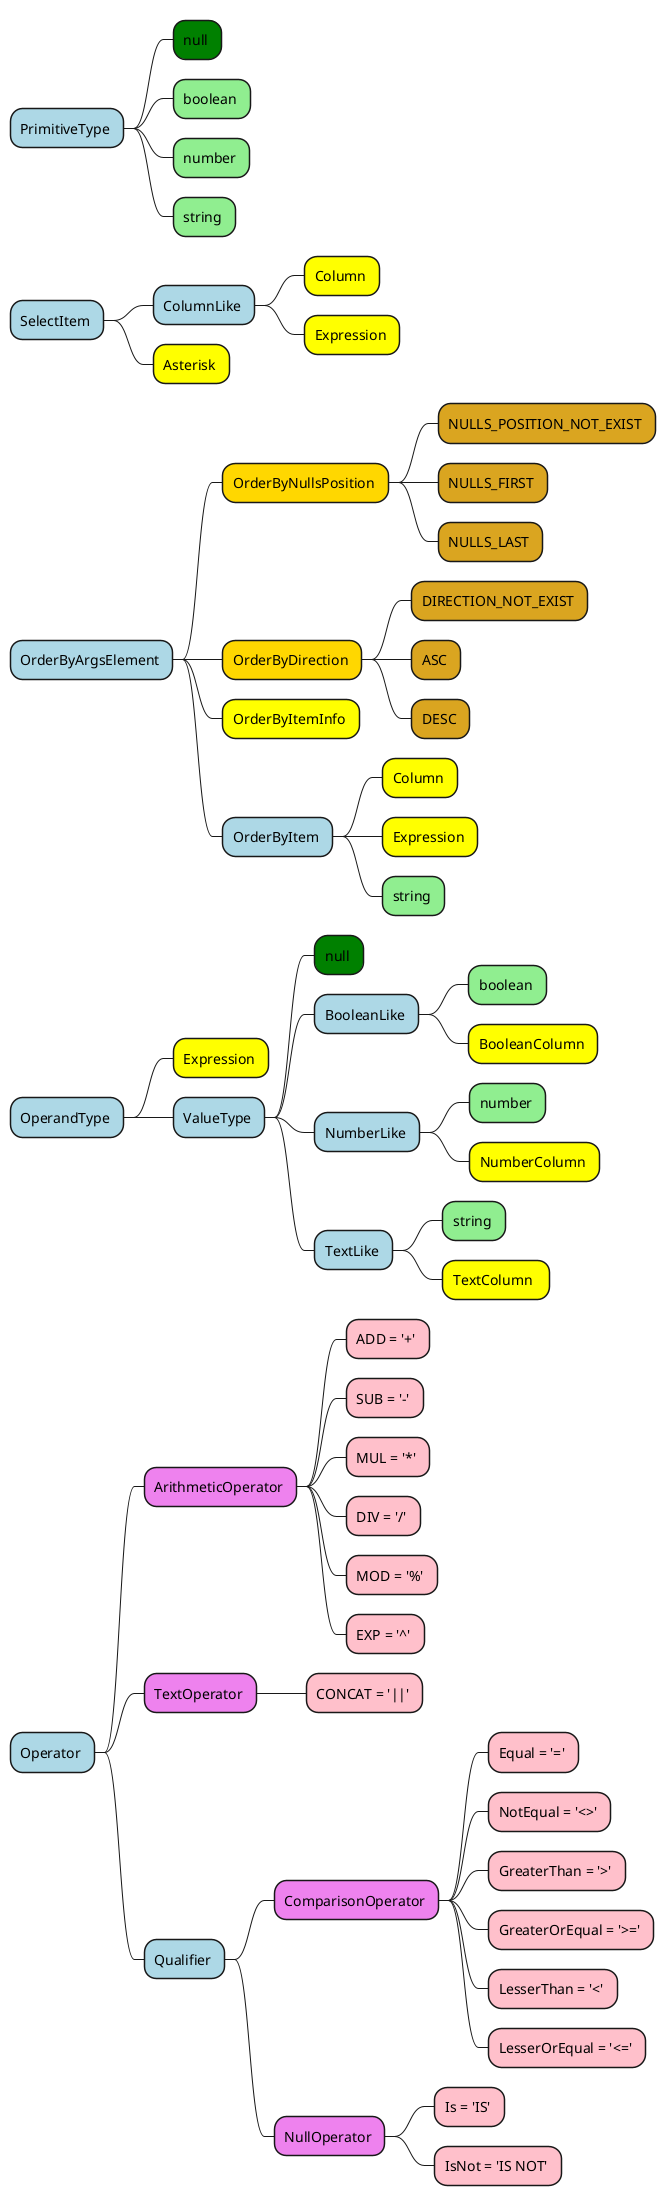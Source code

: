@startmindmap

<style>
mindmapDiagram {
  .primitive {
    BackgroundColor #lightgreen
  }
  .type {
    BackgroundColor #lightblue
  }
  .abstractClass {
    BackgroundColor #Gold
  }
  .singleToneClass {
    BackgroundColor #GoldenRod
  }
  .class {
    BackgroundColor #Yellow
  }
  .null {
    BackgroundColor #green
  }
  .enum {
    BackgroundColor #violet
  }
  .enumItem {
    BackgroundColor #pink
  }
}
</style>

* PrimitiveType <<type>>
** null <<null>>
** boolean <<primitive>>
** number <<primitive>>
** string <<primitive>>

* SelectItem <<type>>
** ColumnLike <<type>>
*** Column <<class>>
*** Expression <<class>>
** Asterisk <<class>>

* OrderByArgsElement <<type>>
** OrderByNullsPosition <<abstractClass>>
*** NULLS_POSITION_NOT_EXIST <<singleToneClass>>
*** NULLS_FIRST <<singleToneClass>>
*** NULLS_LAST <<singleToneClass>>
** OrderByDirection <<abstractClass>>
*** DIRECTION_NOT_EXIST <<singleToneClass>>
*** ASC <<singleToneClass>>
*** DESC <<singleToneClass>>
** OrderByItemInfo <<class>>
** OrderByItem <<type>>
*** Column <<class>>
*** Expression <<class>>
*** string <<primitive>>

* OperandType <<type>>
** Expression <<class>>
** ValueType <<type>>
*** null <<null>>
*** BooleanLike <<type>>
**** boolean <<primitive>>
**** BooleanColumn <<class>>
*** NumberLike <<type>>
**** number <<primitive>>
**** NumberColumn <<class>>
*** TextLike <<type>>
**** string <<primitive>>
**** TextColumn  <<class>>

* Operator <<type>>
** ArithmeticOperator <<enum>>
*** ADD = '+' <<enumItem>>
*** SUB = '-' <<enumItem>>
*** MUL = '*' <<enumItem>>
*** DIV = '/' <<enumItem>>
*** MOD = '%' <<enumItem>>
*** EXP = '^' <<enumItem>>
** TextOperator <<enum>>
*** CONCAT = '||' <<enumItem>>
** Qualifier <<type>>
*** ComparisonOperator <<enum>>
**** Equal = '=' <<enumItem>>
**** NotEqual = '<>' <<enumItem>>
**** GreaterThan = '>' <<enumItem>>
**** GreaterOrEqual = '>=' <<enumItem>>
**** LesserThan = '<' <<enumItem>>
**** LesserOrEqual = '<=' <<enumItem>>
*** NullOperator <<enum>>
**** Is = 'IS' <<enumItem>>
**** IsNot = 'IS NOT' <<enumItem>>

@endmindmap
